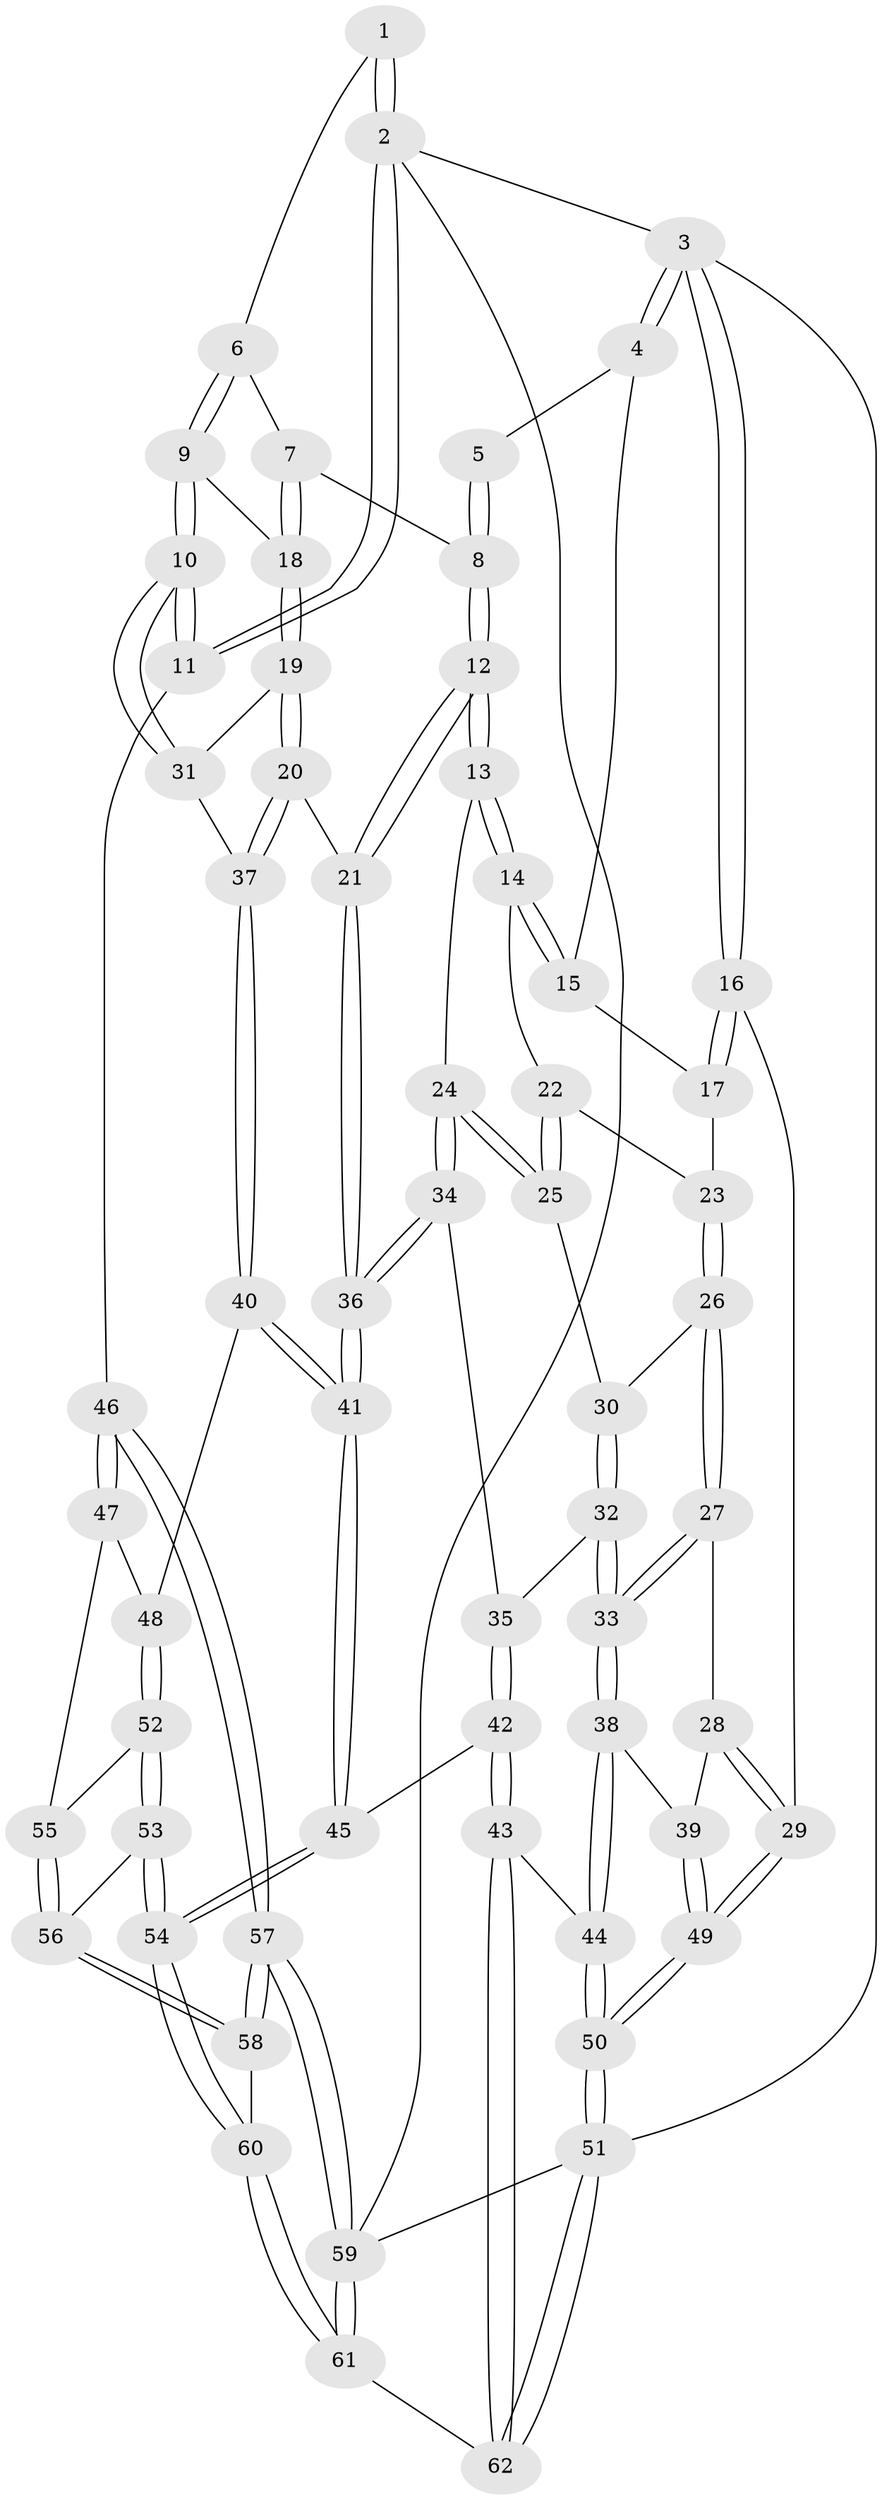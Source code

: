 // coarse degree distribution, {3: 0.3870967741935484, 5: 0.06451612903225806, 4: 0.4838709677419355, 2: 0.03225806451612903, 6: 0.03225806451612903}
// Generated by graph-tools (version 1.1) at 2025/38/03/04/25 23:38:26]
// undirected, 62 vertices, 152 edges
graph export_dot {
  node [color=gray90,style=filled];
  1 [pos="+0.8108623203999968+0"];
  2 [pos="+1+0"];
  3 [pos="+0+0"];
  4 [pos="+0.33629775685591673+0"];
  5 [pos="+0.4828452915209872+0"];
  6 [pos="+0.8135661813105863+0.02598320141323562"];
  7 [pos="+0.6939229471655789+0.1320159007952086"];
  8 [pos="+0.6672817026598292+0.13844335236054717"];
  9 [pos="+0.9612462010417487+0.2051509837581227"];
  10 [pos="+1+0.2628123038983733"];
  11 [pos="+1+0.26654270640343986"];
  12 [pos="+0.5917570130491151+0.2991138521164333"];
  13 [pos="+0.4529047820086007+0.23274857542682276"];
  14 [pos="+0.33470677495479073+0.07133096845539565"];
  15 [pos="+0.3283484490711068+0"];
  16 [pos="+0+0.14987598756984405"];
  17 [pos="+0.023880995945686878+0.16950739173949103"];
  18 [pos="+0.8597449861904936+0.2087979647593336"];
  19 [pos="+0.7014002095027926+0.29993979297651097"];
  20 [pos="+0.6253626054917778+0.3406675315375834"];
  21 [pos="+0.6097162806136417+0.3344918588296827"];
  22 [pos="+0.28113928849575653+0.13690932619510135"];
  23 [pos="+0.13305568878892865+0.22005830718357827"];
  24 [pos="+0.35195097718475366+0.36006387222705183"];
  25 [pos="+0.24991094325932295+0.32162476928760064"];
  26 [pos="+0.12692999683512504+0.3331256498076714"];
  27 [pos="+0.08183759767957205+0.36326594057616624"];
  28 [pos="+0.0009134668176488838+0.3775388975861178"];
  29 [pos="+0+0.3422020014504619"];
  30 [pos="+0.20687064260961766+0.35229457509453466"];
  31 [pos="+1+0.29598967568143053"];
  32 [pos="+0.23459477904243595+0.4470342427684642"];
  33 [pos="+0.15913622492336732+0.4865802570779047"];
  34 [pos="+0.35243641296440986+0.3797194964790882"];
  35 [pos="+0.2765390664636097+0.46606581853352524"];
  36 [pos="+0.4890732489206161+0.5134238767385491"];
  37 [pos="+0.7147437803524169+0.4089094613580732"];
  38 [pos="+0.12635494077907725+0.5535869353248458"];
  39 [pos="+0.07561223056280231+0.5198147365795228"];
  40 [pos="+0.7568926454309988+0.5072064606258874"];
  41 [pos="+0.4433637016996557+0.6978038293581936"];
  42 [pos="+0.3988433064643958+0.7172002350598773"];
  43 [pos="+0.33396543204206514+0.7480611432458775"];
  44 [pos="+0.17173082704258388+0.7643836553448369"];
  45 [pos="+0.43698718560979216+0.7113881734395677"];
  46 [pos="+1+0.5631208037537637"];
  47 [pos="+0.867225930089238+0.5875190143984556"];
  48 [pos="+0.8353341756102961+0.5793036710320424"];
  49 [pos="+0+0.5902074310275689"];
  50 [pos="+0+1"];
  51 [pos="+0+1"];
  52 [pos="+0.698064576800933+0.6919383138616746"];
  53 [pos="+0.5652345028934596+0.7518088011449992"];
  54 [pos="+0.5130150621656142+0.7624315534237464"];
  55 [pos="+0.820097277676515+0.7738226579164177"];
  56 [pos="+0.8231057781570243+0.815209140565266"];
  57 [pos="+1+1"];
  58 [pos="+0.8579454806743247+0.8733092893946823"];
  59 [pos="+1+1"];
  60 [pos="+0.574473199686918+0.8874243598914188"];
  61 [pos="+0.6312881996672947+1"];
  62 [pos="+0.3662187172695178+1"];
  1 -- 2;
  1 -- 2;
  1 -- 6;
  2 -- 3;
  2 -- 11;
  2 -- 11;
  2 -- 59;
  3 -- 4;
  3 -- 4;
  3 -- 16;
  3 -- 16;
  3 -- 51;
  4 -- 5;
  4 -- 15;
  5 -- 8;
  5 -- 8;
  6 -- 7;
  6 -- 9;
  6 -- 9;
  7 -- 8;
  7 -- 18;
  7 -- 18;
  8 -- 12;
  8 -- 12;
  9 -- 10;
  9 -- 10;
  9 -- 18;
  10 -- 11;
  10 -- 11;
  10 -- 31;
  10 -- 31;
  11 -- 46;
  12 -- 13;
  12 -- 13;
  12 -- 21;
  12 -- 21;
  13 -- 14;
  13 -- 14;
  13 -- 24;
  14 -- 15;
  14 -- 15;
  14 -- 22;
  15 -- 17;
  16 -- 17;
  16 -- 17;
  16 -- 29;
  17 -- 23;
  18 -- 19;
  18 -- 19;
  19 -- 20;
  19 -- 20;
  19 -- 31;
  20 -- 21;
  20 -- 37;
  20 -- 37;
  21 -- 36;
  21 -- 36;
  22 -- 23;
  22 -- 25;
  22 -- 25;
  23 -- 26;
  23 -- 26;
  24 -- 25;
  24 -- 25;
  24 -- 34;
  24 -- 34;
  25 -- 30;
  26 -- 27;
  26 -- 27;
  26 -- 30;
  27 -- 28;
  27 -- 33;
  27 -- 33;
  28 -- 29;
  28 -- 29;
  28 -- 39;
  29 -- 49;
  29 -- 49;
  30 -- 32;
  30 -- 32;
  31 -- 37;
  32 -- 33;
  32 -- 33;
  32 -- 35;
  33 -- 38;
  33 -- 38;
  34 -- 35;
  34 -- 36;
  34 -- 36;
  35 -- 42;
  35 -- 42;
  36 -- 41;
  36 -- 41;
  37 -- 40;
  37 -- 40;
  38 -- 39;
  38 -- 44;
  38 -- 44;
  39 -- 49;
  39 -- 49;
  40 -- 41;
  40 -- 41;
  40 -- 48;
  41 -- 45;
  41 -- 45;
  42 -- 43;
  42 -- 43;
  42 -- 45;
  43 -- 44;
  43 -- 62;
  43 -- 62;
  44 -- 50;
  44 -- 50;
  45 -- 54;
  45 -- 54;
  46 -- 47;
  46 -- 47;
  46 -- 57;
  46 -- 57;
  47 -- 48;
  47 -- 55;
  48 -- 52;
  48 -- 52;
  49 -- 50;
  49 -- 50;
  50 -- 51;
  50 -- 51;
  51 -- 62;
  51 -- 62;
  51 -- 59;
  52 -- 53;
  52 -- 53;
  52 -- 55;
  53 -- 54;
  53 -- 54;
  53 -- 56;
  54 -- 60;
  54 -- 60;
  55 -- 56;
  55 -- 56;
  56 -- 58;
  56 -- 58;
  57 -- 58;
  57 -- 58;
  57 -- 59;
  57 -- 59;
  58 -- 60;
  59 -- 61;
  59 -- 61;
  60 -- 61;
  60 -- 61;
  61 -- 62;
}
